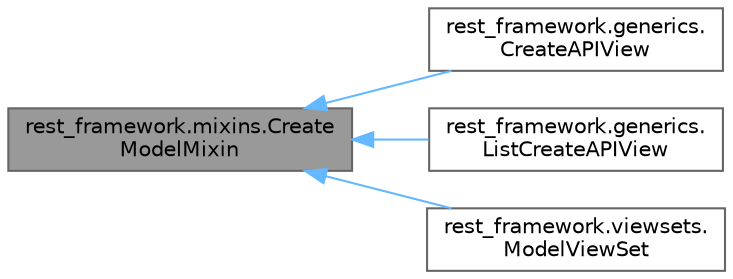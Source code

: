 digraph "rest_framework.mixins.CreateModelMixin"
{
 // LATEX_PDF_SIZE
  bgcolor="transparent";
  edge [fontname=Helvetica,fontsize=10,labelfontname=Helvetica,labelfontsize=10];
  node [fontname=Helvetica,fontsize=10,shape=box,height=0.2,width=0.4];
  rankdir="LR";
  Node1 [id="Node000001",label="rest_framework.mixins.Create\lModelMixin",height=0.2,width=0.4,color="gray40", fillcolor="grey60", style="filled", fontcolor="black",tooltip=" "];
  Node1 -> Node2 [id="edge4_Node000001_Node000002",dir="back",color="steelblue1",style="solid",tooltip=" "];
  Node2 [id="Node000002",label="rest_framework.generics.\lCreateAPIView",height=0.2,width=0.4,color="gray40", fillcolor="white", style="filled",URL="$classrest__framework_1_1generics_1_1CreateAPIView.html",tooltip=" "];
  Node1 -> Node3 [id="edge5_Node000001_Node000003",dir="back",color="steelblue1",style="solid",tooltip=" "];
  Node3 [id="Node000003",label="rest_framework.generics.\lListCreateAPIView",height=0.2,width=0.4,color="gray40", fillcolor="white", style="filled",URL="$classrest__framework_1_1generics_1_1ListCreateAPIView.html",tooltip=" "];
  Node1 -> Node4 [id="edge6_Node000001_Node000004",dir="back",color="steelblue1",style="solid",tooltip=" "];
  Node4 [id="Node000004",label="rest_framework.viewsets.\lModelViewSet",height=0.2,width=0.4,color="gray40", fillcolor="white", style="filled",URL="$classrest__framework_1_1viewsets_1_1ModelViewSet.html",tooltip=" "];
}
